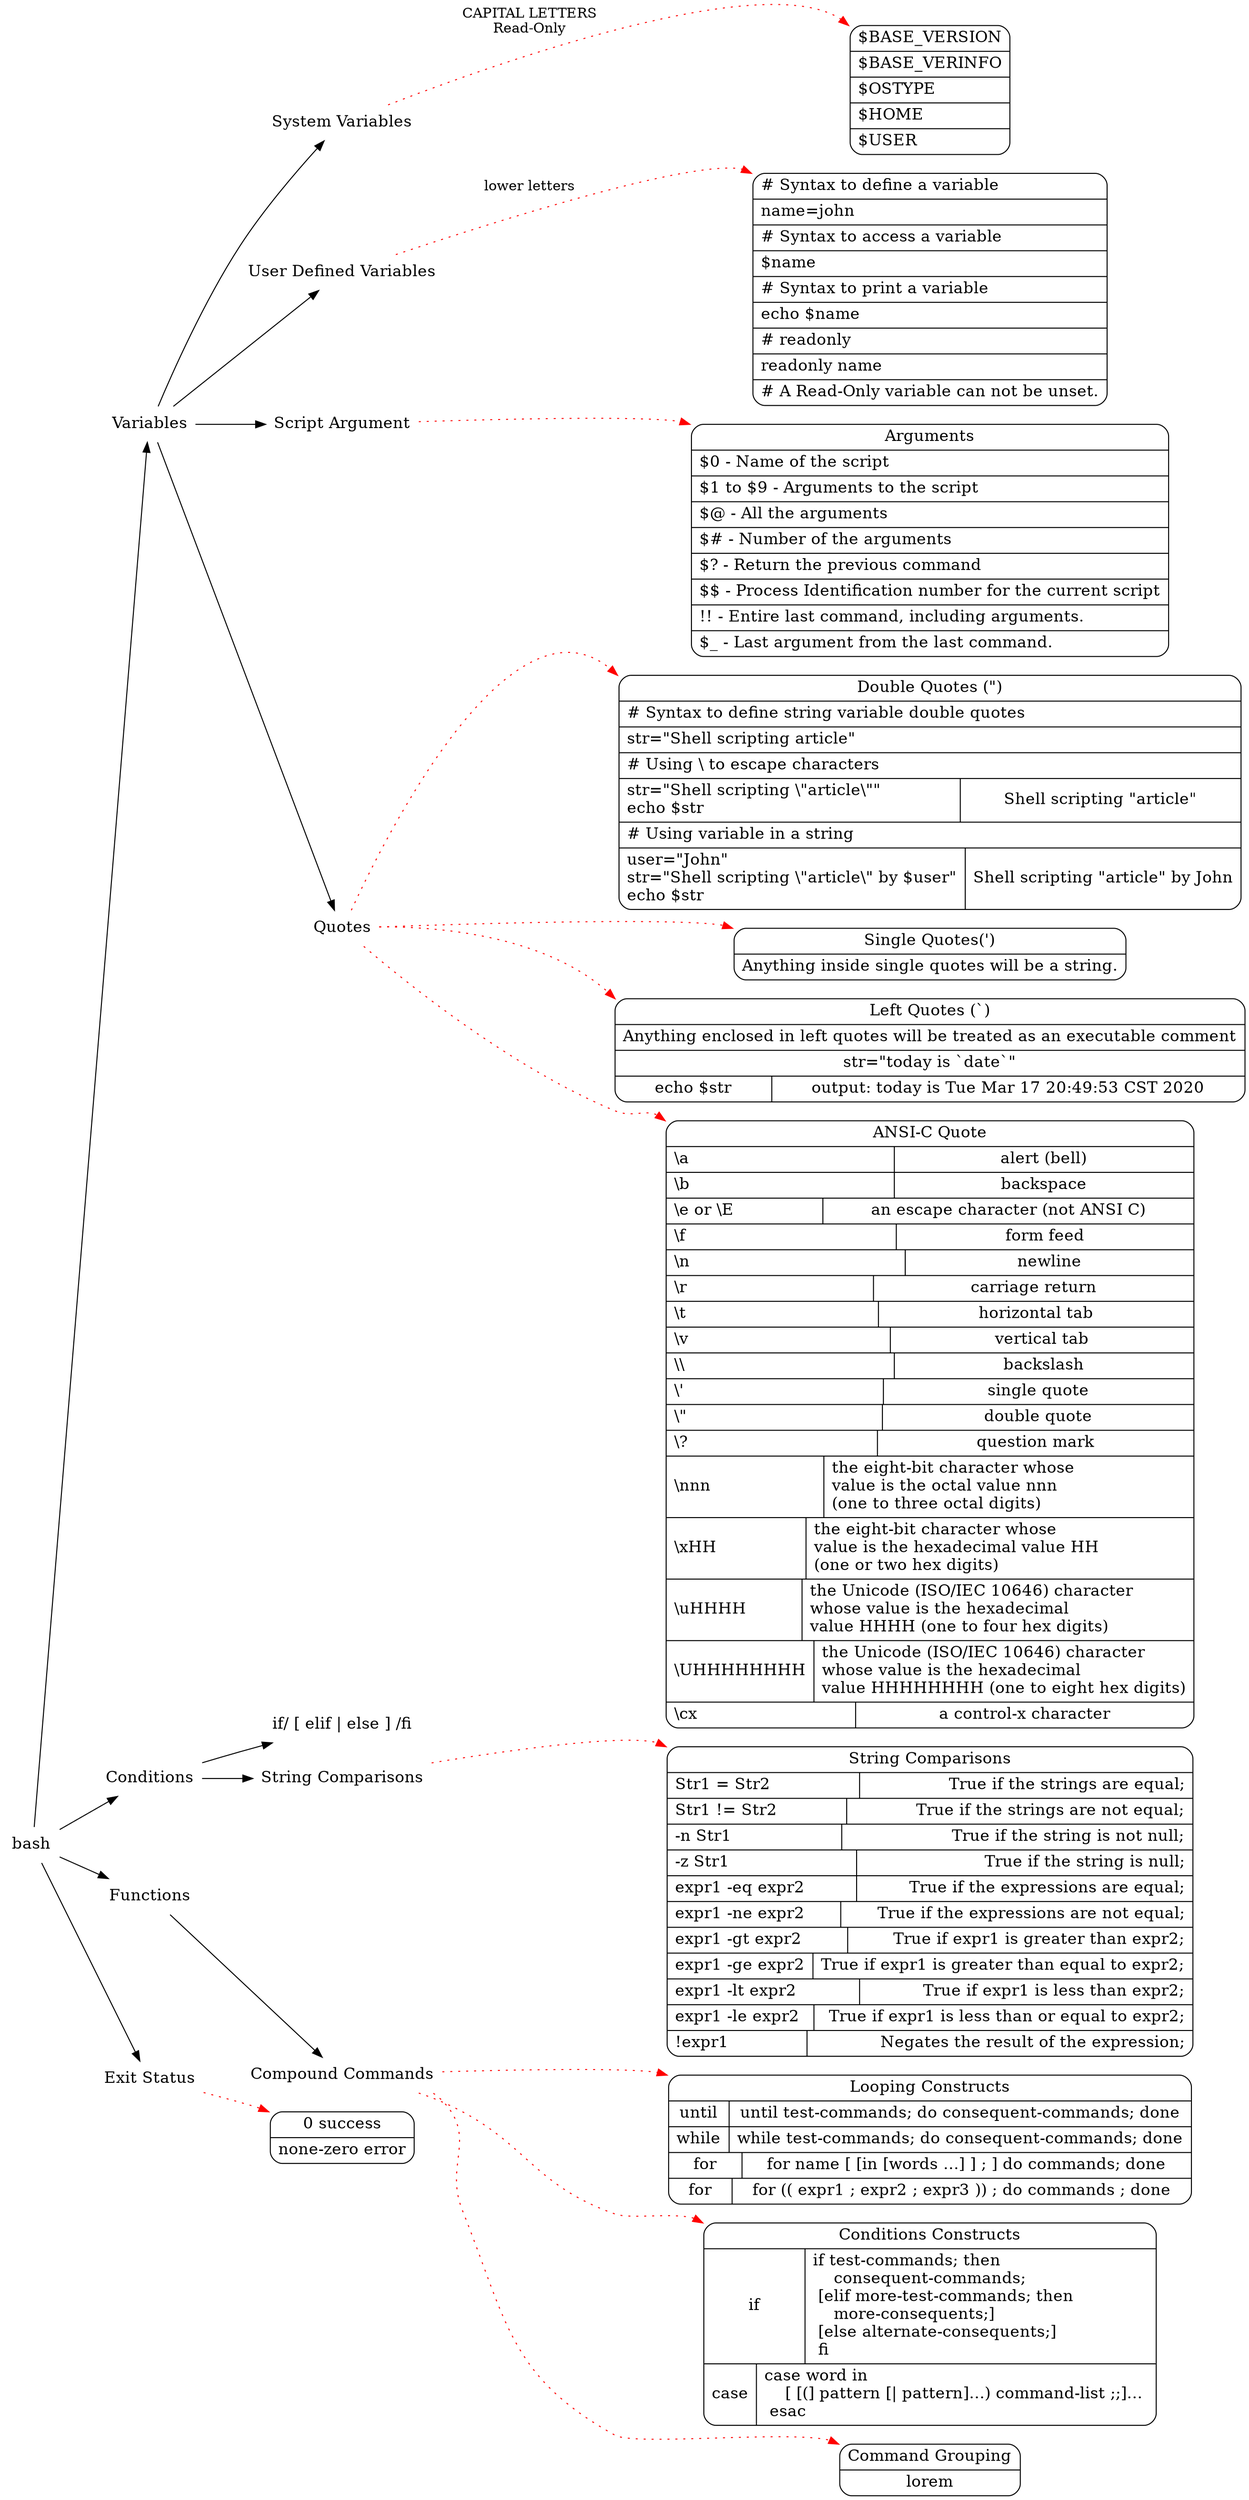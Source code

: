 // bantana
digraph bash {
    node [shape=plaintext, fontsize=16];
    rankdir=LR; // TB, LR shell -> bash, fish;
    bash -> Variables ;
    Variables -> "System Variables";
    Variables -> "User Defined Variables";
    Variables -> "Script Argument";
    Variables -> Quotes;
    bash -> Conditions;
    Conditions -> "if/ [ elif | else ] /fi";
    Conditions -> "String Comparisons";
    bash -> Functions;
    bash -> "Exit Status";
    Functions -> "Compound Commands";

    // edge [shape=box color=blue style="dotted, filled"];
    edge [color=red style="dotted, filled"];
    "System Variables" -> SystemVariables:nw [label="CAPITAL LETTERS\nRead-Only"];
    SystemVariables [ shape=Mrecord label="
    {$BASE_VERSION\l}|
    {$BASE_VERINFO\l}|
    {$OSTYPE\l}|
    {$HOME\l}|
    {$USER\l}
    "];

    "User Defined Variables" -> UserDefinedVariables:nw [ label="lower letters"];
    UserDefinedVariables [ shape=Mrecord label="
    {# Syntax to define a variable\l}|
    {name=john\l}|
    {# Syntax to access a variable\l}|
    {$name\l}|
    {# Syntax to print a variable\l}|
    {echo $name\l}|
    {# readonly\l}|
    {readonly name\l}|
    {# A Read-Only variable can not be unset.}
    "];

    "Script Argument" -> Argument:nw;
    Argument [shape=Mrecord label="
    {Arguments} |
    {$0 - Name of the script\l} |
    {$1 to $9 - Arguments to the script\l} |
    {$@ - All the arguments\l} |
    {$# - Number of the arguments\l} |
    {$? - Return the previous command\l} |
    {$$ - Process Identification number for the current script\l} |
    {!! - Entire last command, including arguments.\l} |
    {$_ - Last argument from the last command.\l}
    "];

    Quotes -> DoubleQuotes:nw;
    DoubleQuotes [shape=Mrecord dir=l label="
    {Double Quotes (\")} |
    {# Syntax to define string variable double quotes\l} |
    {str=\"Shell scripting article\"\l} |
    {# Using \\ to escape characters\l} |
    {str=\"Shell scripting \\\"article\\\"\"\l
echo $str\l|
Shell scripting \"article\"
    }|
    {# Using variable in a string\l} |
    {user=\"John\"\l
str=\"Shell scripting \\\"article\\\" by \$user\"\l
echo $str\l |
Shell scripting \"article\" by John}
    "];

    SingleQuotes [shape=Mrecord bold=0 label="
    {Single Quotes(\')}|
    {Anything inside single quotes will be a string.\l}
    "];
    Quotes -> SingleQuotes:nw;

    Quotes -> LeftQuotes:nw;
    LeftQuotes [ shape=Mrecord label="
    {Left Quotes (`)}|
    {Anything enclosed in left quotes will be treated as an executable comment} |
    {str=\"today is `date`\"} |
    {echo $str |output: today is Tue Mar 17 20:49:53 CST 2020}
    "];

    "String Comparisons" -> struct1:nw;
    "struct1" [ shape=Mrecord label="
    { String Comparisons} |
    {Str1 = Str2\l     | True if the strings are equal;\r} |
    {Str1 != Str2\l    | True if the strings are not equal;\r} |
    {-n Str1\l         | True if the string is not null;\r} |
    {-z Str1\l         | True if the string is null;\r} |
    {expr1 -eq expr2\l | True if the expressions are equal;\r} |
    {expr1 -ne expr2\l | True if the expressions are not equal;\r} |
    {expr1 -gt expr2\l | True if expr1 is greater than expr2;\r} |
    {expr1 -ge expr2\l | True if expr1 is greater than equal to expr2;\r} |
    {expr1 -lt expr2\l | True if expr1 is less than expr2;\r} |
    {expr1 -le expr2\l | True if expr1 is less than or equal to expr2;\r} |
    {!expr1         \l | Negates the result of the expression;\r} 
    "];


    node [shape=Mrecord];
    "Exit Status" -> exitStatus:nw;
    exitStatus [shape=Mrecord label="
    { 0 success }
    |{ none-zero error }"];

    // ANSI-C quote
    Quotes -> AnsiCQuote:nw;
    AnsiCQuote [shape=Mrecord label="
    { ANSI-C Quote} |
    {\\a\l | alert (bell)} |
    {\\b\l | backspace} |
    {\\e or \\E\l | an escape character (not ANSI C)} |
    {\\f\l | form feed} |
    {\\n\l | newline} |
    {\\r\l | carriage return} |
    {\\t\l | horizontal tab} |
    {\\v\l | vertical tab} |
    {\\\\\l | backslash} |
    {\\'\l | single quote} |
{\\\"\l | double quote } |
{\\?\l | question mark} |
{\\nnn\l | the eight-bit character whose \lvalue is the octal value nnn \l(one to three octal digits)\l} |
{\\xHH\l | the eight-bit character whose \lvalue is the hexadecimal value HH \l(one or two hex digits)\l} |
{\\uHHHH\l | the Unicode (ISO/IEC 10646) character \lwhose value is the hexadecimal \lvalue HHHH (one to four hex digits)\l} |
{\\UHHHHHHHH\l | the Unicode (ISO/IEC 10646) character \lwhose value is the hexadecimal \lvalue HHHHHHHH (one to eight hex digits)\l} |
{\\cx\l | a control-x character} 
    "];

    "Compound Commands" -> "Looping Constructs":nw;
    "Compound Commands" -> "Conditions Constructs":nw;
    "Compound Commands" -> "Command Grouping":nw;
    // "Compound Commands" -> "Looping Constructs";
    "Looping Constructs" [shape=Mrecord label="
    {Looping Constructs} |
    {until | until test-commands; do consequent-commands; done} |
    {while | while test-commands; do consequent-commands; done} |
    {for | for name [ [in [words …] ] ; ] do commands; done} |
    {for | for (( expr1 ; expr2 ; expr3 )) ; do commands ; done}
    "];

    // "Compound Commands" -> "Conditions Constructs";
    "Conditions Constructs" [shape=Mrecord label="
    {Conditions Constructs} |
{ if |
\ if test-commands; then\l
\    consequent-commands;\l
\ [elif more-test-commands; then\l
\    more-consequents;]\l
\ [else alternate-consequents;]\l
\ fi\l
} |
{ case |
\ case word in\l
\    [ [(] pattern [\| pattern]…) command-list ;;]… \l
\ esac\l
}
    "];
    // "Compound Commands" -> "Command Grouping";
    "Command Grouping" [shape=Mrecord label="
    {Command Grouping} |
    {lorem}
    "];
}
